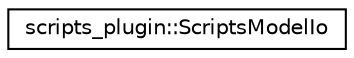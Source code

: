 digraph "Graphical Class Hierarchy"
{
 // LATEX_PDF_SIZE
  edge [fontname="Helvetica",fontsize="10",labelfontname="Helvetica",labelfontsize="10"];
  node [fontname="Helvetica",fontsize="10",shape=record];
  rankdir="LR";
  Node0 [label="scripts_plugin::ScriptsModelIo",height=0.2,width=0.4,color="black", fillcolor="white", style="filled",URL="$classscripts__plugin_1_1_scripts_model_io.html",tooltip=" "];
}
